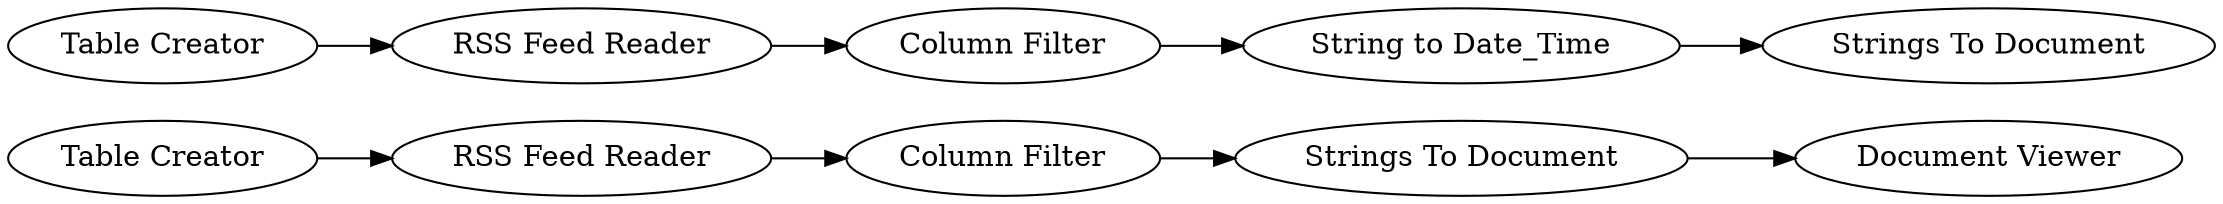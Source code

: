 digraph {
	61 -> 5
	3 -> 2
	60 -> 3
	63 -> 62
	62 -> 61
	53 -> 60
	5 -> 6
	42 -> 53
	5 [label="Strings To Document"]
	42 [label="Table Creator"]
	62 [label="RSS Feed Reader"]
	53 [label="RSS Feed Reader"]
	61 [label="Column Filter"]
	6 [label="Document Viewer"]
	63 [label="Table Creator"]
	3 [label="String to Date_Time"]
	2 [label="Strings To Document"]
	60 [label="Column Filter"]
	rankdir=LR
}
